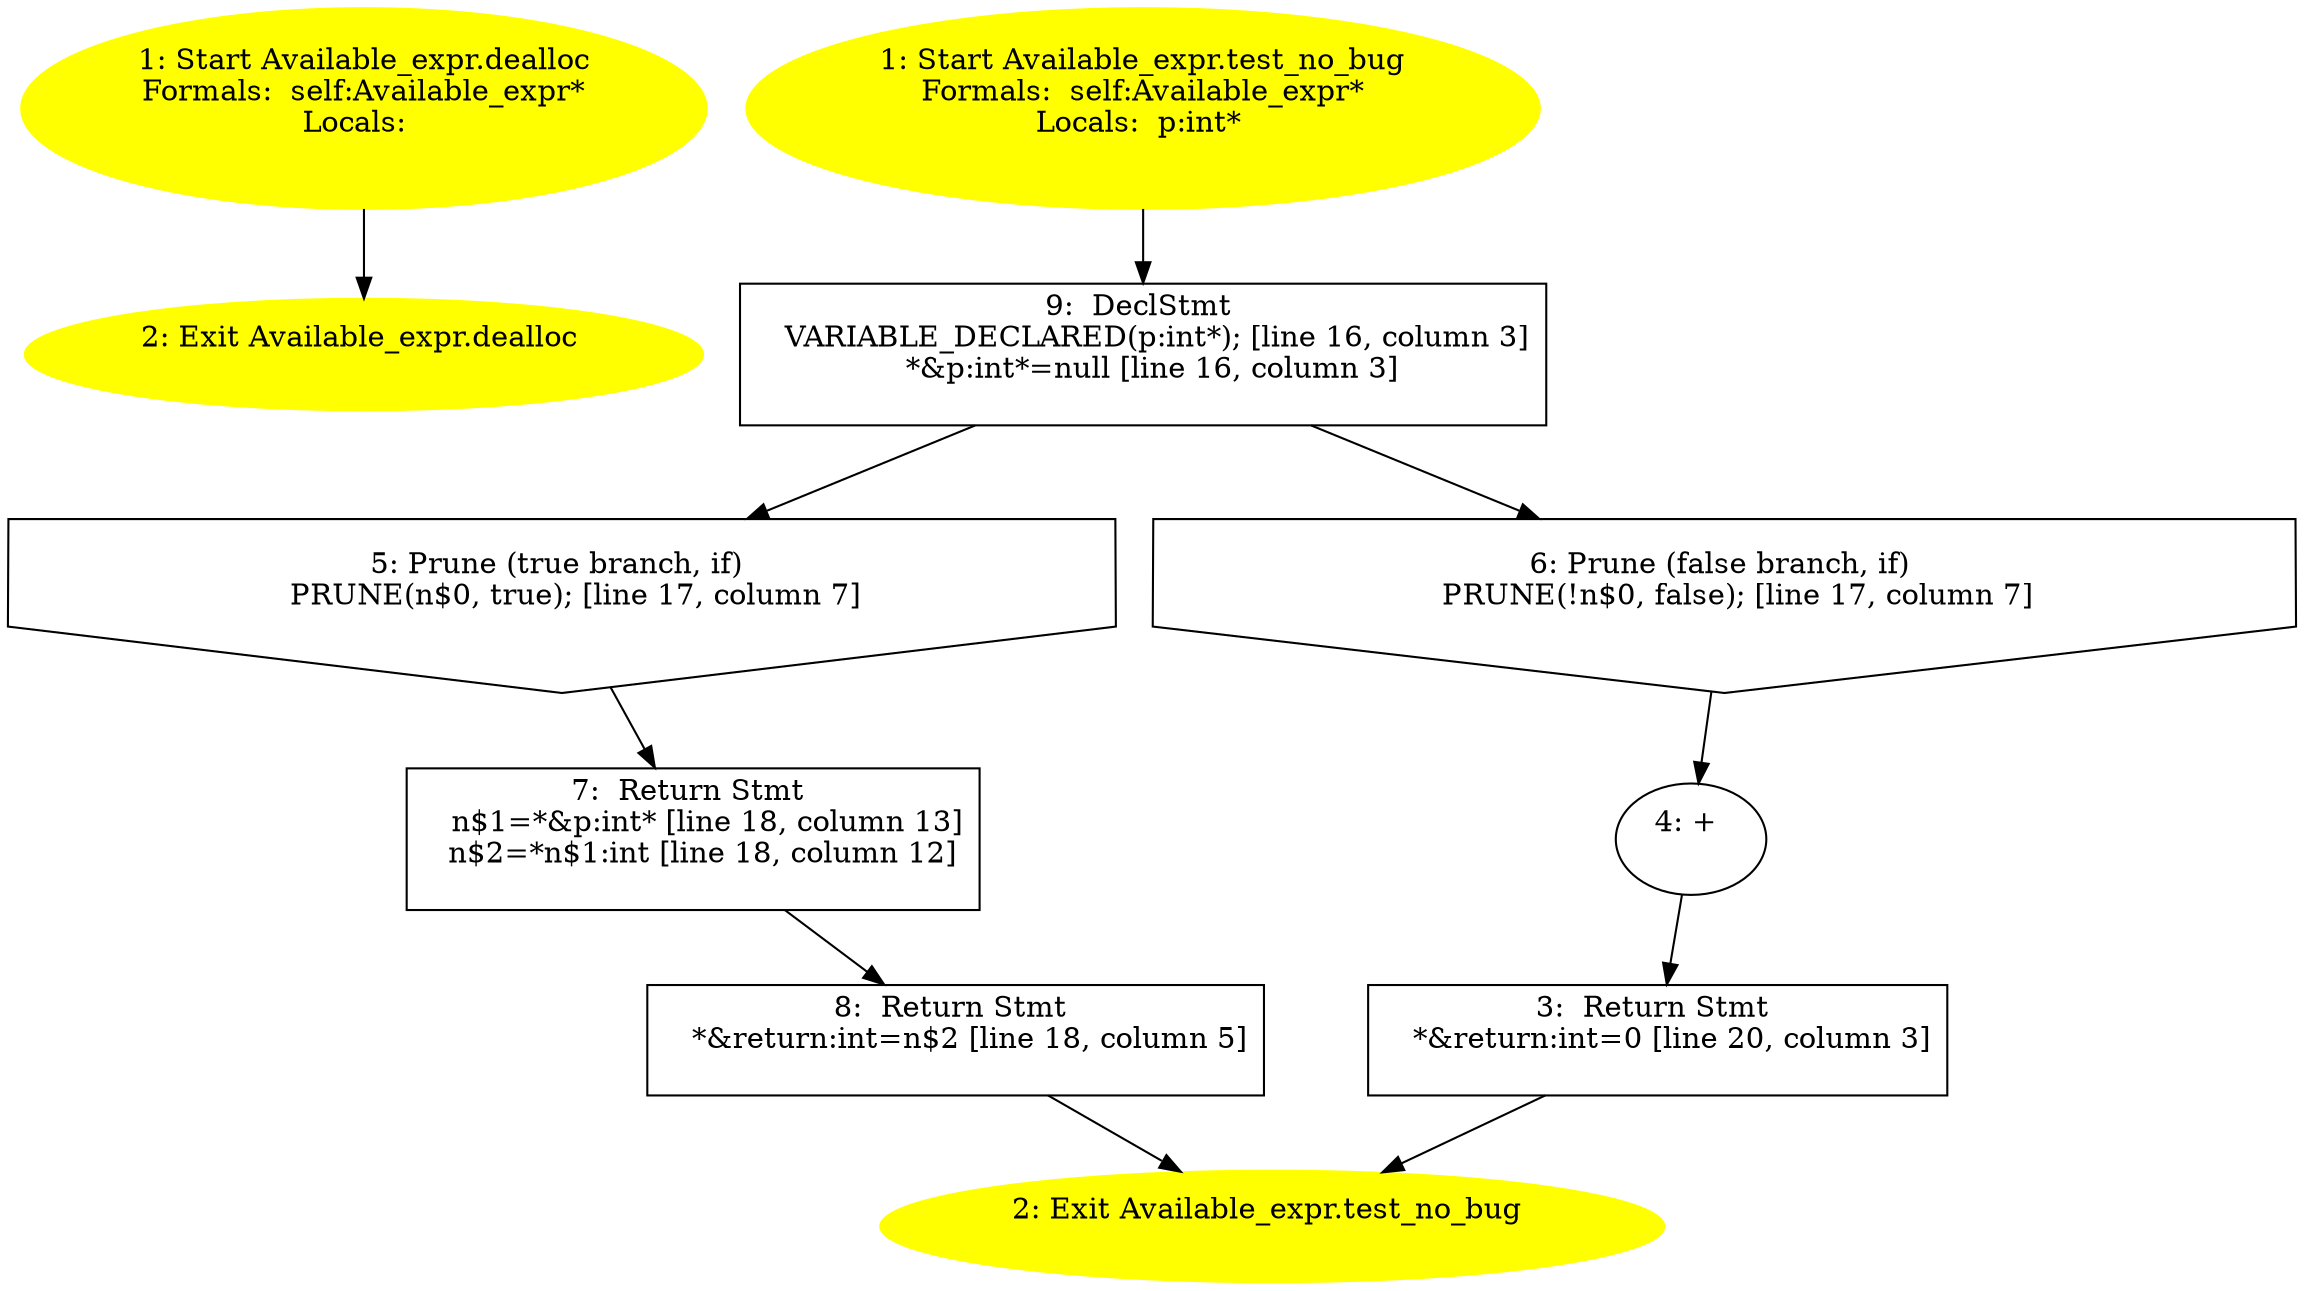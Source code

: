 /* @generated */
digraph cfg {
"dealloc#Available_expr#[instance].3d736136827b3d78_1" [label="1: Start Available_expr.dealloc\nFormals:  self:Available_expr*\nLocals:  \n  " color=yellow style=filled]
	

	 "dealloc#Available_expr#[instance].3d736136827b3d78_1" -> "dealloc#Available_expr#[instance].3d736136827b3d78_2" ;
"dealloc#Available_expr#[instance].3d736136827b3d78_2" [label="2: Exit Available_expr.dealloc \n  " color=yellow style=filled]
	

"test_no_bug#Available_expr#[insta.345aeaa1f59b7635_1" [label="1: Start Available_expr.test_no_bug\nFormals:  self:Available_expr*\nLocals:  p:int* \n  " color=yellow style=filled]
	

	 "test_no_bug#Available_expr#[insta.345aeaa1f59b7635_1" -> "test_no_bug#Available_expr#[insta.345aeaa1f59b7635_9" ;
"test_no_bug#Available_expr#[insta.345aeaa1f59b7635_2" [label="2: Exit Available_expr.test_no_bug \n  " color=yellow style=filled]
	

"test_no_bug#Available_expr#[insta.345aeaa1f59b7635_3" [label="3:  Return Stmt \n   *&return:int=0 [line 20, column 3]\n " shape="box"]
	

	 "test_no_bug#Available_expr#[insta.345aeaa1f59b7635_3" -> "test_no_bug#Available_expr#[insta.345aeaa1f59b7635_2" ;
"test_no_bug#Available_expr#[insta.345aeaa1f59b7635_4" [label="4: + \n  " ]
	

	 "test_no_bug#Available_expr#[insta.345aeaa1f59b7635_4" -> "test_no_bug#Available_expr#[insta.345aeaa1f59b7635_3" ;
"test_no_bug#Available_expr#[insta.345aeaa1f59b7635_5" [label="5: Prune (true branch, if) \n   PRUNE(n$0, true); [line 17, column 7]\n " shape="invhouse"]
	

	 "test_no_bug#Available_expr#[insta.345aeaa1f59b7635_5" -> "test_no_bug#Available_expr#[insta.345aeaa1f59b7635_7" ;
"test_no_bug#Available_expr#[insta.345aeaa1f59b7635_6" [label="6: Prune (false branch, if) \n   PRUNE(!n$0, false); [line 17, column 7]\n " shape="invhouse"]
	

	 "test_no_bug#Available_expr#[insta.345aeaa1f59b7635_6" -> "test_no_bug#Available_expr#[insta.345aeaa1f59b7635_4" ;
"test_no_bug#Available_expr#[insta.345aeaa1f59b7635_7" [label="7:  Return Stmt \n   n$1=*&p:int* [line 18, column 13]\n  n$2=*n$1:int [line 18, column 12]\n " shape="box"]
	

	 "test_no_bug#Available_expr#[insta.345aeaa1f59b7635_7" -> "test_no_bug#Available_expr#[insta.345aeaa1f59b7635_8" ;
"test_no_bug#Available_expr#[insta.345aeaa1f59b7635_8" [label="8:  Return Stmt \n   *&return:int=n$2 [line 18, column 5]\n " shape="box"]
	

	 "test_no_bug#Available_expr#[insta.345aeaa1f59b7635_8" -> "test_no_bug#Available_expr#[insta.345aeaa1f59b7635_2" ;
"test_no_bug#Available_expr#[insta.345aeaa1f59b7635_9" [label="9:  DeclStmt \n   VARIABLE_DECLARED(p:int*); [line 16, column 3]\n  *&p:int*=null [line 16, column 3]\n " shape="box"]
	

	 "test_no_bug#Available_expr#[insta.345aeaa1f59b7635_9" -> "test_no_bug#Available_expr#[insta.345aeaa1f59b7635_5" ;
	 "test_no_bug#Available_expr#[insta.345aeaa1f59b7635_9" -> "test_no_bug#Available_expr#[insta.345aeaa1f59b7635_6" ;
}
